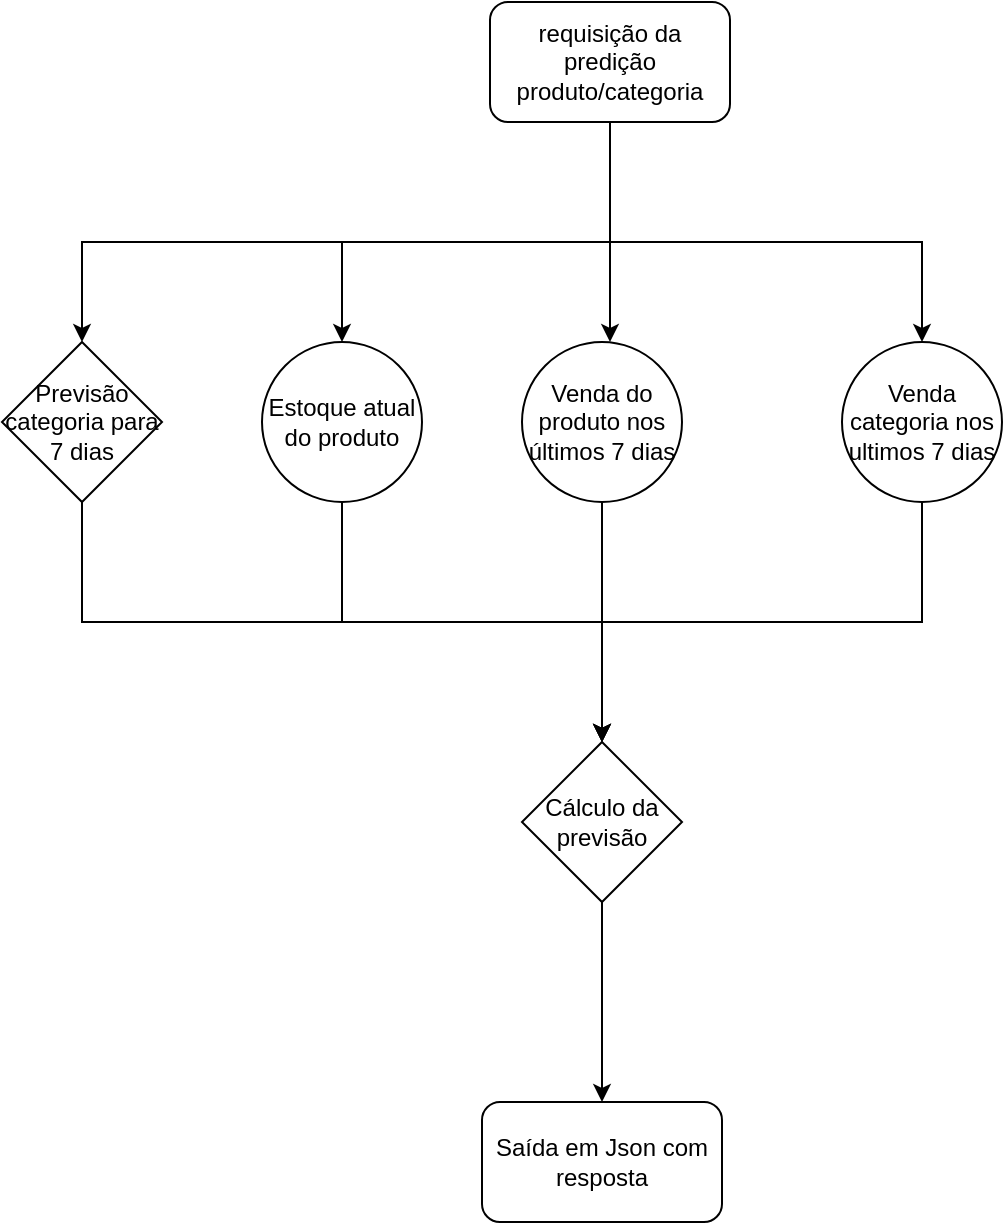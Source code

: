 <mxfile version="16.0.2" type="github">
  <diagram id="C5RBs43oDa-KdzZeNtuy" name="Page-1">
    <mxGraphModel dx="770" dy="791" grid="1" gridSize="10" guides="1" tooltips="1" connect="1" arrows="1" fold="1" page="1" pageScale="1" pageWidth="827" pageHeight="1169" math="0" shadow="0">
      <root>
        <mxCell id="WIyWlLk6GJQsqaUBKTNV-0" />
        <mxCell id="WIyWlLk6GJQsqaUBKTNV-1" parent="WIyWlLk6GJQsqaUBKTNV-0" />
        <mxCell id="1DUWsz7bOgzJlAn5lJXW-1" style="edgeStyle=orthogonalEdgeStyle;rounded=0;orthogonalLoop=1;jettySize=auto;html=1;" edge="1" parent="WIyWlLk6GJQsqaUBKTNV-1" source="1DUWsz7bOgzJlAn5lJXW-0">
          <mxGeometry relative="1" as="geometry">
            <mxPoint x="354" y="260" as="targetPoint" />
          </mxGeometry>
        </mxCell>
        <mxCell id="1DUWsz7bOgzJlAn5lJXW-7" style="edgeStyle=orthogonalEdgeStyle;rounded=0;orthogonalLoop=1;jettySize=auto;html=1;exitX=0.5;exitY=1;exitDx=0;exitDy=0;entryX=0.5;entryY=0;entryDx=0;entryDy=0;" edge="1" parent="WIyWlLk6GJQsqaUBKTNV-1" source="1DUWsz7bOgzJlAn5lJXW-0" target="1DUWsz7bOgzJlAn5lJXW-3">
          <mxGeometry relative="1" as="geometry">
            <Array as="points">
              <mxPoint x="354" y="210" />
              <mxPoint x="90" y="210" />
            </Array>
          </mxGeometry>
        </mxCell>
        <mxCell id="1DUWsz7bOgzJlAn5lJXW-8" style="edgeStyle=orthogonalEdgeStyle;rounded=0;orthogonalLoop=1;jettySize=auto;html=1;" edge="1" parent="WIyWlLk6GJQsqaUBKTNV-1" source="1DUWsz7bOgzJlAn5lJXW-0" target="1DUWsz7bOgzJlAn5lJXW-12">
          <mxGeometry relative="1" as="geometry">
            <mxPoint x="520" y="250" as="targetPoint" />
            <Array as="points">
              <mxPoint x="354" y="210" />
              <mxPoint x="510" y="210" />
            </Array>
          </mxGeometry>
        </mxCell>
        <mxCell id="1DUWsz7bOgzJlAn5lJXW-9" style="edgeStyle=orthogonalEdgeStyle;rounded=0;orthogonalLoop=1;jettySize=auto;html=1;entryX=0.5;entryY=0;entryDx=0;entryDy=0;" edge="1" parent="WIyWlLk6GJQsqaUBKTNV-1" source="1DUWsz7bOgzJlAn5lJXW-0">
          <mxGeometry relative="1" as="geometry">
            <mxPoint x="220" y="260" as="targetPoint" />
            <Array as="points">
              <mxPoint x="354" y="210" />
              <mxPoint x="220" y="210" />
            </Array>
          </mxGeometry>
        </mxCell>
        <mxCell id="1DUWsz7bOgzJlAn5lJXW-0" value="requisição da predição produto/categoria" style="rounded=1;whiteSpace=wrap;html=1;" vertex="1" parent="WIyWlLk6GJQsqaUBKTNV-1">
          <mxGeometry x="294" y="90" width="120" height="60" as="geometry" />
        </mxCell>
        <mxCell id="1DUWsz7bOgzJlAn5lJXW-18" style="edgeStyle=orthogonalEdgeStyle;rounded=0;orthogonalLoop=1;jettySize=auto;html=1;entryX=0.5;entryY=0;entryDx=0;entryDy=0;" edge="1" parent="WIyWlLk6GJQsqaUBKTNV-1" source="1DUWsz7bOgzJlAn5lJXW-2" target="1DUWsz7bOgzJlAn5lJXW-13">
          <mxGeometry relative="1" as="geometry" />
        </mxCell>
        <mxCell id="1DUWsz7bOgzJlAn5lJXW-2" value="Venda do produto nos últimos 7 dias" style="ellipse;whiteSpace=wrap;html=1;aspect=fixed;" vertex="1" parent="WIyWlLk6GJQsqaUBKTNV-1">
          <mxGeometry x="310" y="260" width="80" height="80" as="geometry" />
        </mxCell>
        <mxCell id="1DUWsz7bOgzJlAn5lJXW-14" style="edgeStyle=orthogonalEdgeStyle;rounded=0;orthogonalLoop=1;jettySize=auto;html=1;exitX=0.5;exitY=1;exitDx=0;exitDy=0;entryX=0.5;entryY=0;entryDx=0;entryDy=0;" edge="1" parent="WIyWlLk6GJQsqaUBKTNV-1" source="1DUWsz7bOgzJlAn5lJXW-3" target="1DUWsz7bOgzJlAn5lJXW-13">
          <mxGeometry relative="1" as="geometry">
            <mxPoint x="350" y="440" as="targetPoint" />
          </mxGeometry>
        </mxCell>
        <mxCell id="1DUWsz7bOgzJlAn5lJXW-3" value="Previsão categoria para 7 dias" style="rhombus;whiteSpace=wrap;html=1;" vertex="1" parent="WIyWlLk6GJQsqaUBKTNV-1">
          <mxGeometry x="50" y="260" width="80" height="80" as="geometry" />
        </mxCell>
        <mxCell id="1DUWsz7bOgzJlAn5lJXW-17" style="edgeStyle=orthogonalEdgeStyle;rounded=0;orthogonalLoop=1;jettySize=auto;html=1;exitX=0.5;exitY=1;exitDx=0;exitDy=0;entryX=0.5;entryY=0;entryDx=0;entryDy=0;" edge="1" parent="WIyWlLk6GJQsqaUBKTNV-1" source="1DUWsz7bOgzJlAn5lJXW-11" target="1DUWsz7bOgzJlAn5lJXW-13">
          <mxGeometry relative="1" as="geometry" />
        </mxCell>
        <mxCell id="1DUWsz7bOgzJlAn5lJXW-11" value="Estoque atual do produto" style="ellipse;whiteSpace=wrap;html=1;aspect=fixed;" vertex="1" parent="WIyWlLk6GJQsqaUBKTNV-1">
          <mxGeometry x="180" y="260" width="80" height="80" as="geometry" />
        </mxCell>
        <mxCell id="1DUWsz7bOgzJlAn5lJXW-21" style="edgeStyle=orthogonalEdgeStyle;rounded=0;orthogonalLoop=1;jettySize=auto;html=1;exitX=0.5;exitY=1;exitDx=0;exitDy=0;entryX=0.5;entryY=0;entryDx=0;entryDy=0;" edge="1" parent="WIyWlLk6GJQsqaUBKTNV-1" source="1DUWsz7bOgzJlAn5lJXW-12" target="1DUWsz7bOgzJlAn5lJXW-13">
          <mxGeometry relative="1" as="geometry" />
        </mxCell>
        <mxCell id="1DUWsz7bOgzJlAn5lJXW-12" value="&lt;div&gt;Venda categoria nos ultimos 7 dias&lt;/div&gt;" style="ellipse;whiteSpace=wrap;html=1;aspect=fixed;" vertex="1" parent="WIyWlLk6GJQsqaUBKTNV-1">
          <mxGeometry x="470" y="260" width="80" height="80" as="geometry" />
        </mxCell>
        <mxCell id="1DUWsz7bOgzJlAn5lJXW-26" style="edgeStyle=orthogonalEdgeStyle;rounded=0;orthogonalLoop=1;jettySize=auto;html=1;exitX=0.5;exitY=1;exitDx=0;exitDy=0;" edge="1" parent="WIyWlLk6GJQsqaUBKTNV-1" source="1DUWsz7bOgzJlAn5lJXW-13" target="1DUWsz7bOgzJlAn5lJXW-22">
          <mxGeometry relative="1" as="geometry" />
        </mxCell>
        <mxCell id="1DUWsz7bOgzJlAn5lJXW-13" value="&lt;div&gt;Cálculo da previsão&lt;/div&gt;" style="rhombus;whiteSpace=wrap;html=1;" vertex="1" parent="WIyWlLk6GJQsqaUBKTNV-1">
          <mxGeometry x="310" y="460" width="80" height="80" as="geometry" />
        </mxCell>
        <mxCell id="1DUWsz7bOgzJlAn5lJXW-22" value="Saída em Json com resposta" style="rounded=1;whiteSpace=wrap;html=1;" vertex="1" parent="WIyWlLk6GJQsqaUBKTNV-1">
          <mxGeometry x="290" y="640" width="120" height="60" as="geometry" />
        </mxCell>
      </root>
    </mxGraphModel>
  </diagram>
</mxfile>
